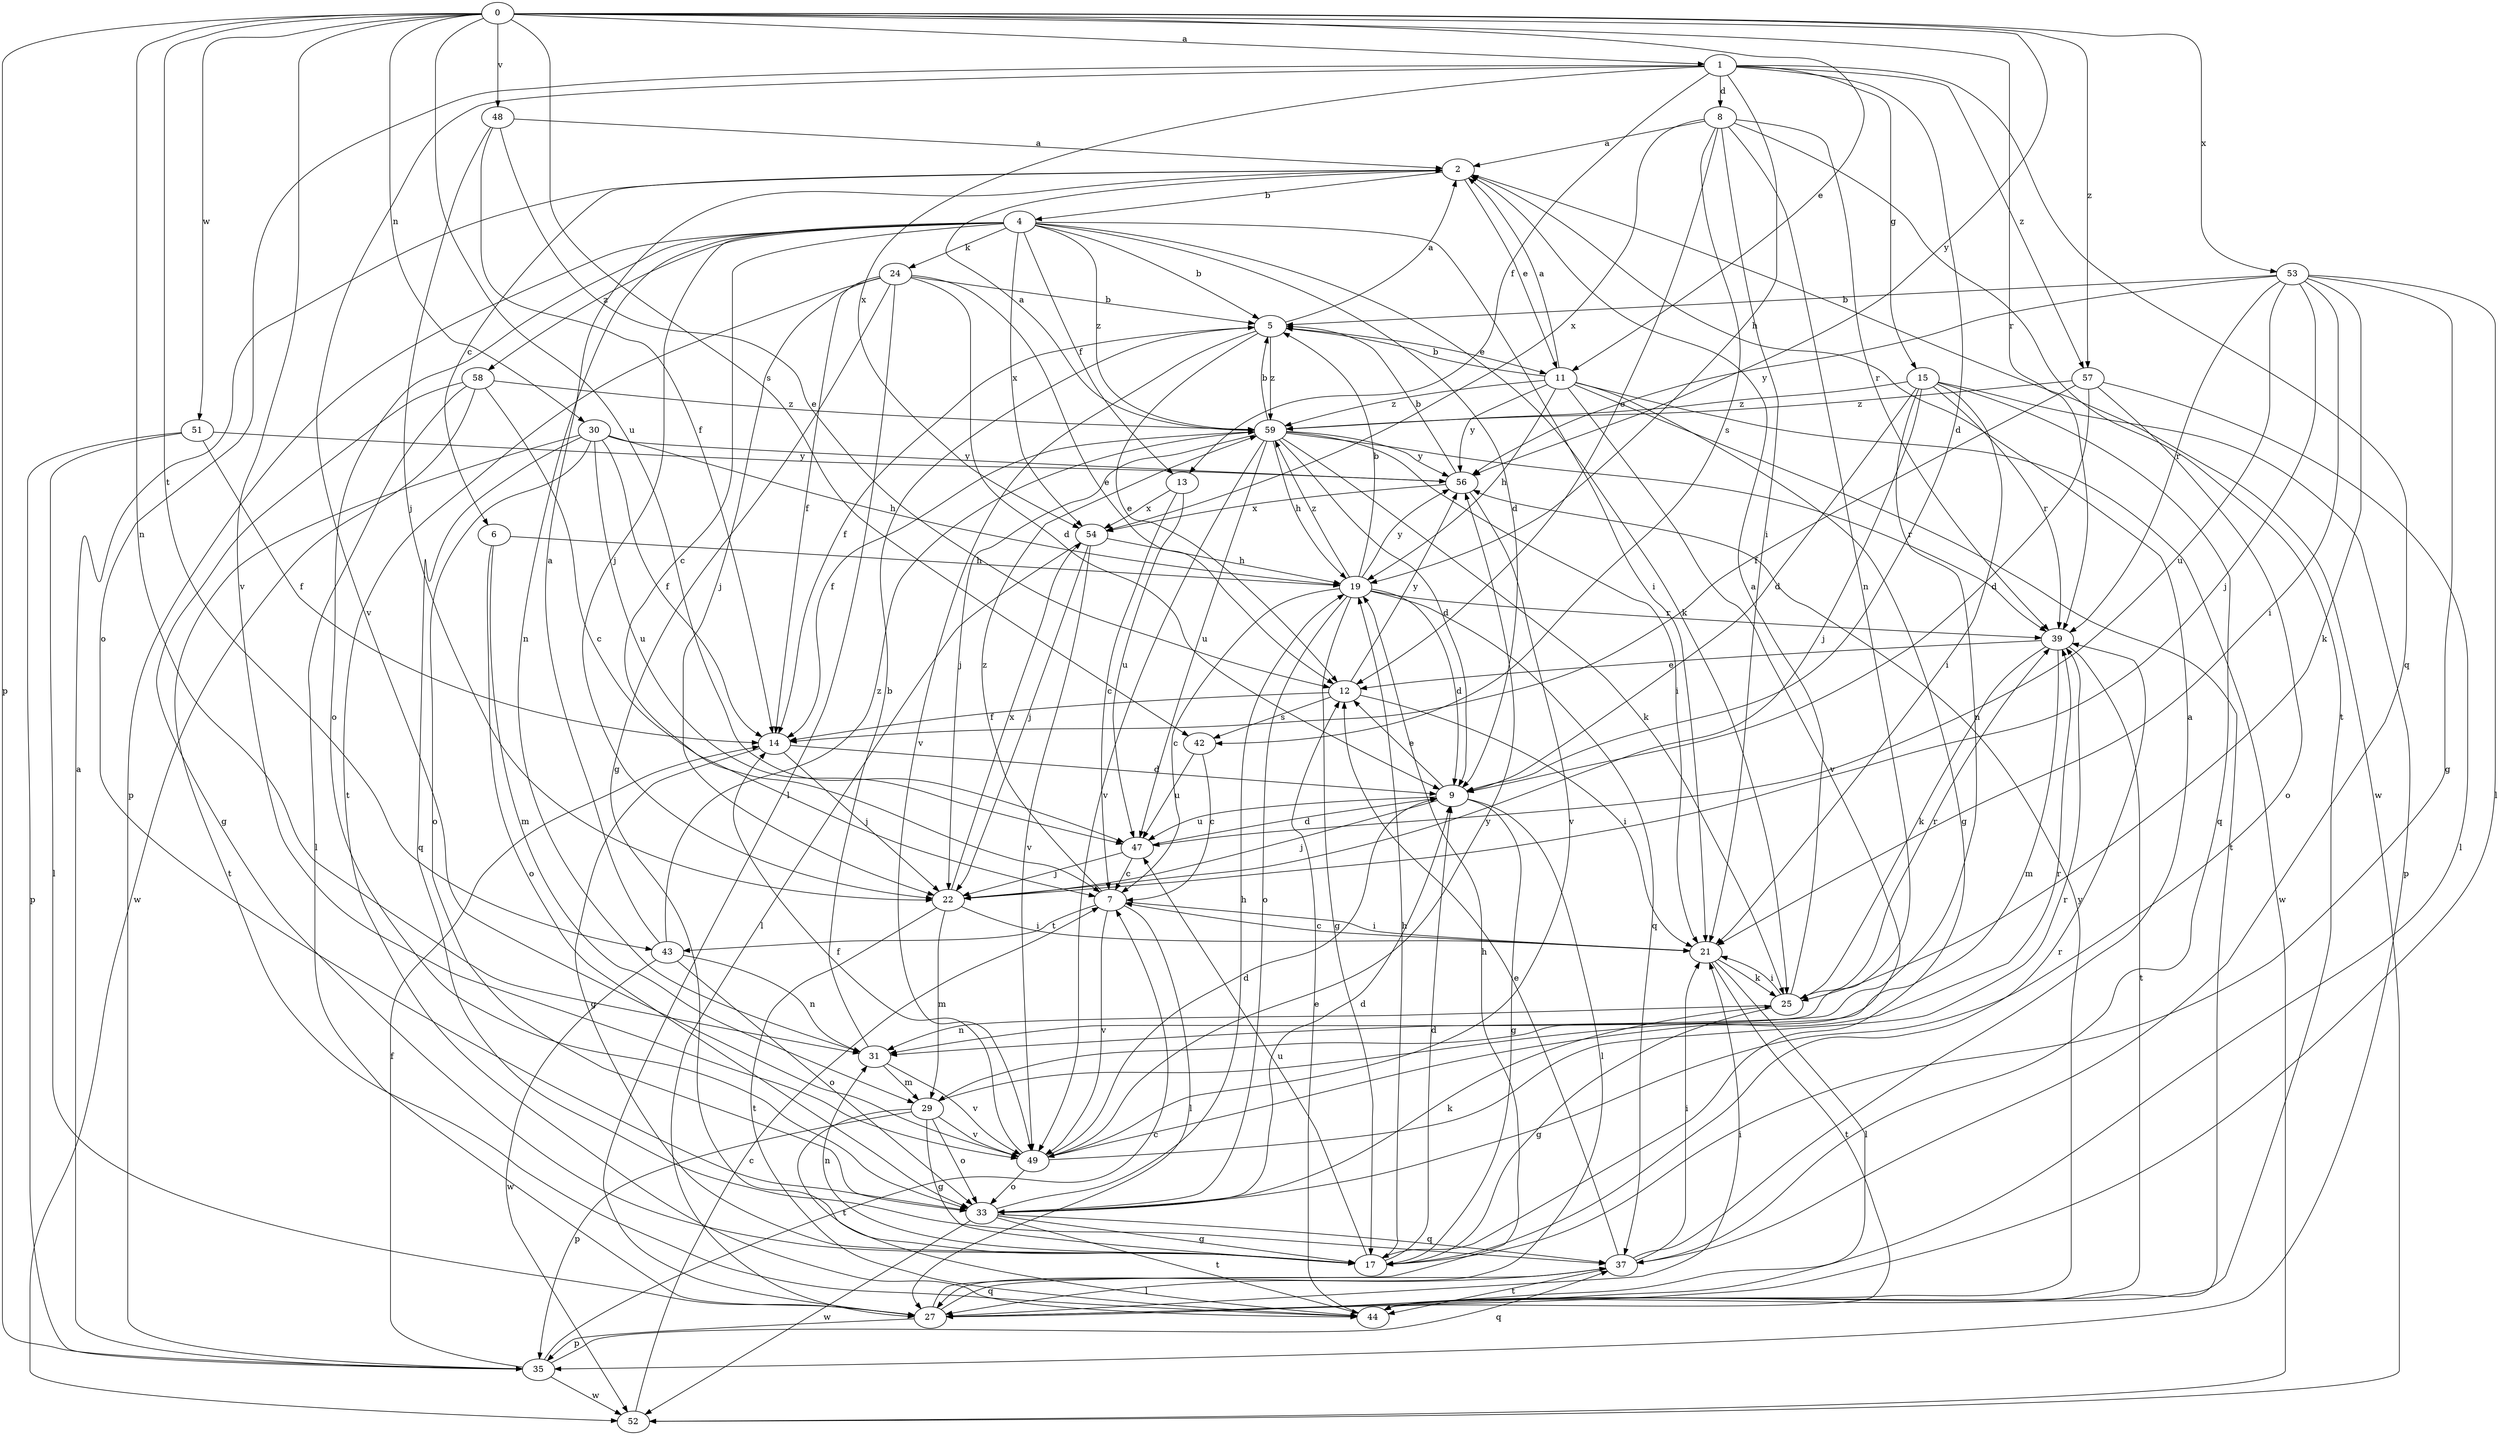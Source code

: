 strict digraph  {
0;
1;
2;
4;
5;
6;
7;
8;
9;
11;
12;
13;
14;
15;
17;
19;
21;
22;
24;
25;
27;
29;
30;
31;
33;
35;
37;
39;
42;
43;
44;
47;
48;
49;
51;
52;
53;
54;
56;
57;
58;
59;
0 -> 1  [label=a];
0 -> 11  [label=e];
0 -> 30  [label=n];
0 -> 31  [label=n];
0 -> 35  [label=p];
0 -> 39  [label=r];
0 -> 42  [label=s];
0 -> 43  [label=t];
0 -> 47  [label=u];
0 -> 48  [label=v];
0 -> 49  [label=v];
0 -> 51  [label=w];
0 -> 53  [label=x];
0 -> 56  [label=y];
0 -> 57  [label=z];
1 -> 8  [label=d];
1 -> 9  [label=d];
1 -> 13  [label=f];
1 -> 15  [label=g];
1 -> 19  [label=h];
1 -> 33  [label=o];
1 -> 37  [label=q];
1 -> 49  [label=v];
1 -> 54  [label=x];
1 -> 57  [label=z];
2 -> 4  [label=b];
2 -> 6  [label=c];
2 -> 11  [label=e];
2 -> 52  [label=w];
4 -> 5  [label=b];
4 -> 7  [label=c];
4 -> 9  [label=d];
4 -> 13  [label=f];
4 -> 21  [label=i];
4 -> 22  [label=j];
4 -> 24  [label=k];
4 -> 25  [label=k];
4 -> 31  [label=n];
4 -> 33  [label=o];
4 -> 35  [label=p];
4 -> 54  [label=x];
4 -> 58  [label=z];
4 -> 59  [label=z];
5 -> 2  [label=a];
5 -> 11  [label=e];
5 -> 12  [label=e];
5 -> 14  [label=f];
5 -> 49  [label=v];
5 -> 59  [label=z];
6 -> 19  [label=h];
6 -> 29  [label=m];
6 -> 33  [label=o];
7 -> 21  [label=i];
7 -> 27  [label=l];
7 -> 43  [label=t];
7 -> 49  [label=v];
7 -> 59  [label=z];
8 -> 2  [label=a];
8 -> 12  [label=e];
8 -> 21  [label=i];
8 -> 31  [label=n];
8 -> 39  [label=r];
8 -> 42  [label=s];
8 -> 44  [label=t];
8 -> 54  [label=x];
9 -> 12  [label=e];
9 -> 17  [label=g];
9 -> 22  [label=j];
9 -> 27  [label=l];
9 -> 47  [label=u];
11 -> 2  [label=a];
11 -> 5  [label=b];
11 -> 17  [label=g];
11 -> 19  [label=h];
11 -> 44  [label=t];
11 -> 49  [label=v];
11 -> 52  [label=w];
11 -> 56  [label=y];
11 -> 59  [label=z];
12 -> 14  [label=f];
12 -> 21  [label=i];
12 -> 42  [label=s];
12 -> 56  [label=y];
13 -> 7  [label=c];
13 -> 47  [label=u];
13 -> 54  [label=x];
14 -> 9  [label=d];
14 -> 17  [label=g];
14 -> 22  [label=j];
15 -> 9  [label=d];
15 -> 21  [label=i];
15 -> 22  [label=j];
15 -> 31  [label=n];
15 -> 35  [label=p];
15 -> 37  [label=q];
15 -> 39  [label=r];
15 -> 59  [label=z];
17 -> 9  [label=d];
17 -> 19  [label=h];
17 -> 31  [label=n];
17 -> 39  [label=r];
17 -> 47  [label=u];
19 -> 5  [label=b];
19 -> 7  [label=c];
19 -> 9  [label=d];
19 -> 17  [label=g];
19 -> 33  [label=o];
19 -> 37  [label=q];
19 -> 39  [label=r];
19 -> 56  [label=y];
19 -> 59  [label=z];
21 -> 7  [label=c];
21 -> 25  [label=k];
21 -> 27  [label=l];
21 -> 44  [label=t];
22 -> 21  [label=i];
22 -> 29  [label=m];
22 -> 44  [label=t];
22 -> 54  [label=x];
24 -> 5  [label=b];
24 -> 9  [label=d];
24 -> 12  [label=e];
24 -> 14  [label=f];
24 -> 17  [label=g];
24 -> 22  [label=j];
24 -> 27  [label=l];
24 -> 44  [label=t];
25 -> 2  [label=a];
25 -> 17  [label=g];
25 -> 21  [label=i];
25 -> 31  [label=n];
25 -> 39  [label=r];
27 -> 19  [label=h];
27 -> 21  [label=i];
27 -> 35  [label=p];
27 -> 37  [label=q];
29 -> 17  [label=g];
29 -> 33  [label=o];
29 -> 35  [label=p];
29 -> 39  [label=r];
29 -> 44  [label=t];
29 -> 49  [label=v];
30 -> 14  [label=f];
30 -> 19  [label=h];
30 -> 33  [label=o];
30 -> 37  [label=q];
30 -> 44  [label=t];
30 -> 47  [label=u];
30 -> 56  [label=y];
31 -> 5  [label=b];
31 -> 29  [label=m];
31 -> 49  [label=v];
33 -> 9  [label=d];
33 -> 17  [label=g];
33 -> 19  [label=h];
33 -> 25  [label=k];
33 -> 37  [label=q];
33 -> 44  [label=t];
33 -> 52  [label=w];
35 -> 2  [label=a];
35 -> 7  [label=c];
35 -> 14  [label=f];
35 -> 37  [label=q];
35 -> 52  [label=w];
37 -> 2  [label=a];
37 -> 12  [label=e];
37 -> 21  [label=i];
37 -> 27  [label=l];
37 -> 44  [label=t];
39 -> 12  [label=e];
39 -> 25  [label=k];
39 -> 29  [label=m];
39 -> 44  [label=t];
42 -> 7  [label=c];
42 -> 47  [label=u];
43 -> 2  [label=a];
43 -> 31  [label=n];
43 -> 33  [label=o];
43 -> 52  [label=w];
43 -> 59  [label=z];
44 -> 12  [label=e];
44 -> 56  [label=y];
47 -> 7  [label=c];
47 -> 9  [label=d];
47 -> 22  [label=j];
48 -> 2  [label=a];
48 -> 12  [label=e];
48 -> 14  [label=f];
48 -> 22  [label=j];
49 -> 9  [label=d];
49 -> 14  [label=f];
49 -> 33  [label=o];
49 -> 39  [label=r];
49 -> 56  [label=y];
51 -> 14  [label=f];
51 -> 27  [label=l];
51 -> 35  [label=p];
51 -> 56  [label=y];
52 -> 7  [label=c];
53 -> 5  [label=b];
53 -> 17  [label=g];
53 -> 21  [label=i];
53 -> 22  [label=j];
53 -> 25  [label=k];
53 -> 27  [label=l];
53 -> 39  [label=r];
53 -> 47  [label=u];
53 -> 56  [label=y];
54 -> 19  [label=h];
54 -> 22  [label=j];
54 -> 27  [label=l];
54 -> 49  [label=v];
56 -> 5  [label=b];
56 -> 49  [label=v];
56 -> 54  [label=x];
57 -> 9  [label=d];
57 -> 14  [label=f];
57 -> 27  [label=l];
57 -> 33  [label=o];
57 -> 59  [label=z];
58 -> 7  [label=c];
58 -> 17  [label=g];
58 -> 27  [label=l];
58 -> 52  [label=w];
58 -> 59  [label=z];
59 -> 2  [label=a];
59 -> 5  [label=b];
59 -> 9  [label=d];
59 -> 14  [label=f];
59 -> 19  [label=h];
59 -> 21  [label=i];
59 -> 22  [label=j];
59 -> 25  [label=k];
59 -> 39  [label=r];
59 -> 47  [label=u];
59 -> 49  [label=v];
59 -> 56  [label=y];
}
